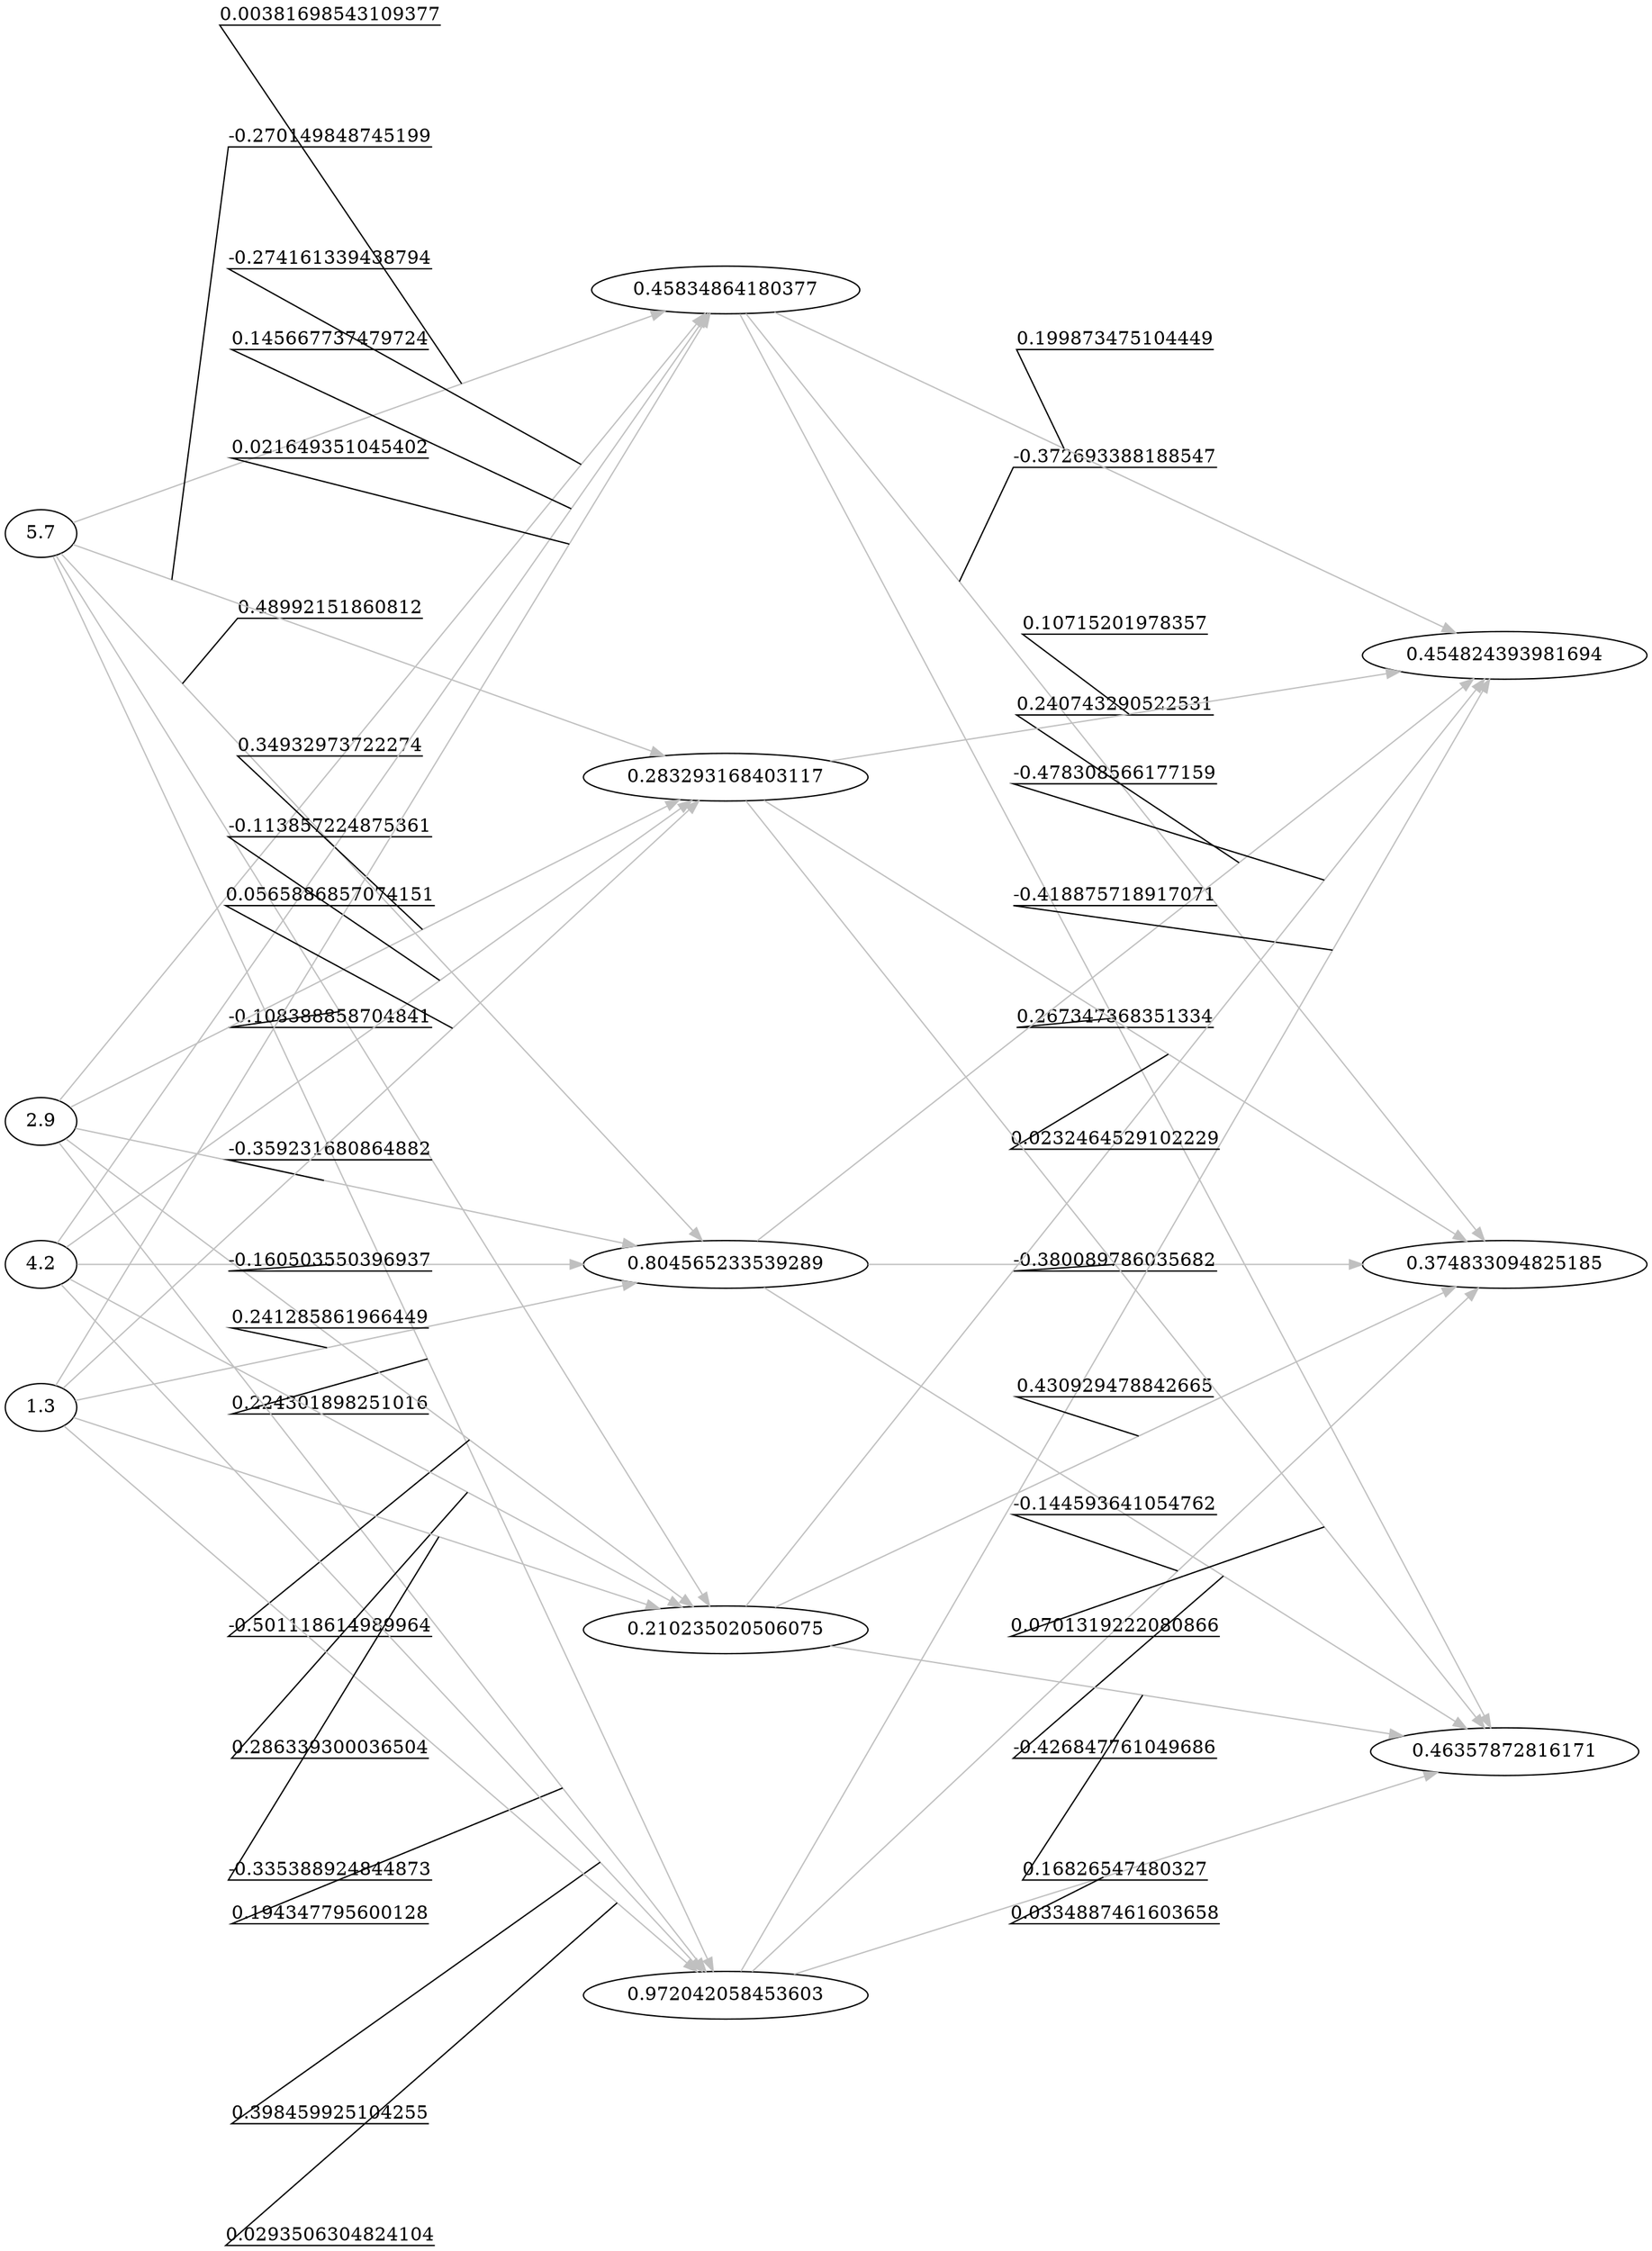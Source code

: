 digraph { 
rankdir=LR;
nodesep=1;
ranksep=3;
splines=line;
{ rank=same; "5.7" "2.9" "4.2" "1.3" ; }
{ rank=same; "0.45834864180377" "0.804565233539289" "0.972042058453603" "0.210235020506075" "0.283293168403117" "0.45834864180377" "0.804565233539289" "0.972042058453603" "0.210235020506075" "0.283293168403117" "0.45834864180377" "0.804565233539289" "0.972042058453603" "0.210235020506075" "0.283293168403117" "0.45834864180377" "0.804565233539289" "0.972042058453603" "0.210235020506075" "0.283293168403117" ; }
"5.7" -> "0.45834864180377" [label="0.00381698543109377" color="grey" decorate=true];
"5.7" -> "0.804565233539289" [label="0.48992151860812" color="grey" decorate=true];
"5.7" -> "0.972042058453603" [label="0.224301898251016" color="grey" decorate=true];
"5.7" -> "0.210235020506075" [label="-0.108388858704841" color="grey" decorate=true];
"5.7" -> "0.283293168403117" [label="-0.270149848745199" color="grey" decorate=true];
"2.9" -> "0.45834864180377" [label="-0.274161339438794" color="grey" decorate=true];
"2.9" -> "0.804565233539289" [label="-0.359231680864882" color="grey" decorate=true];
"2.9" -> "0.972042058453603" [label="0.194347795600128" color="grey" decorate=true];
"2.9" -> "0.210235020506075" [label="-0.501118614989964" color="grey" decorate=true];
"2.9" -> "0.283293168403117" [label="0.34932973722274" color="grey" decorate=true];
"4.2" -> "0.45834864180377" [label="0.145667737479724" color="grey" decorate=true];
"4.2" -> "0.804565233539289" [label="-0.160503550396937" color="grey" decorate=true];
"4.2" -> "0.972042058453603" [label="0.398459925104255" color="grey" decorate=true];
"4.2" -> "0.210235020506075" [label="0.286339300036504" color="grey" decorate=true];
"4.2" -> "0.283293168403117" [label="-0.113857224875361" color="grey" decorate=true];
"1.3" -> "0.45834864180377" [label="0.021649351045402" color="grey" decorate=true];
"1.3" -> "0.804565233539289" [label="0.241285861966449" color="grey" decorate=true];
"1.3" -> "0.972042058453603" [label="0.0293506304824104" color="grey" decorate=true];
"1.3" -> "0.210235020506075" [label="-0.335388924844873" color="grey" decorate=true];
"1.3" -> "0.283293168403117" [label="0.0565886857074151" color="grey" decorate=true];
{ rank=same; "0.374833094825185" "0.46357872816171" "0.454824393981694" "0.374833094825185" "0.46357872816171" "0.454824393981694" "0.374833094825185" "0.46357872816171" "0.454824393981694" "0.374833094825185" "0.46357872816171" "0.454824393981694" "0.374833094825185" "0.46357872816171" "0.454824393981694" ; }
"0.45834864180377" -> "0.374833094825185" [label="-0.372693388188547" color="grey" decorate=true];
"0.45834864180377" -> "0.46357872816171" [label="0.267347368351334" color="grey" decorate=true];
"0.45834864180377" -> "0.454824393981694" [label="0.199873475104449" color="grey" decorate=true];
"0.804565233539289" -> "0.374833094825185" [label="-0.380089786035682" color="grey" decorate=true];
"0.804565233539289" -> "0.46357872816171" [label="-0.426847761049686" color="grey" decorate=true];
"0.804565233539289" -> "0.454824393981694" [label="0.240743290522531" color="grey" decorate=true];
"0.972042058453603" -> "0.374833094825185" [label="-0.144593641054762" color="grey" decorate=true];
"0.972042058453603" -> "0.46357872816171" [label="0.0334887461603658" color="grey" decorate=true];
"0.972042058453603" -> "0.454824393981694" [label="-0.418875718917071" color="grey" decorate=true];
"0.210235020506075" -> "0.374833094825185" [label="0.430929478842665" color="grey" decorate=true];
"0.210235020506075" -> "0.46357872816171" [label="0.16826547480327" color="grey" decorate=true];
"0.210235020506075" -> "0.454824393981694" [label="-0.478308566177159" color="grey" decorate=true];
"0.283293168403117" -> "0.374833094825185" [label="0.0232464529102229" color="grey" decorate=true];
"0.283293168403117" -> "0.46357872816171" [label="0.0701319222080866" color="grey" decorate=true];
"0.283293168403117" -> "0.454824393981694" [label="0.10715201978357" color="grey" decorate=true];
}
